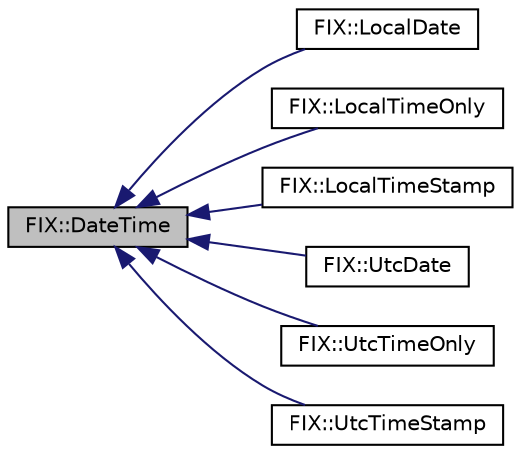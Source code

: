 digraph "FIX::DateTime"
{
  edge [fontname="Helvetica",fontsize="10",labelfontname="Helvetica",labelfontsize="10"];
  node [fontname="Helvetica",fontsize="10",shape=record];
  rankdir="LR";
  Node0 [label="FIX::DateTime",height=0.2,width=0.4,color="black", fillcolor="grey75", style="filled", fontcolor="black"];
  Node0 -> Node1 [dir="back",color="midnightblue",fontsize="10",style="solid",fontname="Helvetica"];
  Node1 [label="FIX::LocalDate",height=0.2,width=0.4,color="black", fillcolor="white", style="filled",URL="$class_f_i_x_1_1_local_date.html",tooltip="Date only represented in local time. "];
  Node0 -> Node2 [dir="back",color="midnightblue",fontsize="10",style="solid",fontname="Helvetica"];
  Node2 [label="FIX::LocalTimeOnly",height=0.2,width=0.4,color="black", fillcolor="white", style="filled",URL="$class_f_i_x_1_1_local_time_only.html",tooltip="Time only represented in local time. "];
  Node0 -> Node3 [dir="back",color="midnightblue",fontsize="10",style="solid",fontname="Helvetica"];
  Node3 [label="FIX::LocalTimeStamp",height=0.2,width=0.4,color="black", fillcolor="white", style="filled",URL="$class_f_i_x_1_1_local_time_stamp.html",tooltip="Date and Time represented in local time. "];
  Node0 -> Node4 [dir="back",color="midnightblue",fontsize="10",style="solid",fontname="Helvetica"];
  Node4 [label="FIX::UtcDate",height=0.2,width=0.4,color="black", fillcolor="white", style="filled",URL="$class_f_i_x_1_1_utc_date.html",tooltip="Date only represented in UTC. "];
  Node0 -> Node5 [dir="back",color="midnightblue",fontsize="10",style="solid",fontname="Helvetica"];
  Node5 [label="FIX::UtcTimeOnly",height=0.2,width=0.4,color="black", fillcolor="white", style="filled",URL="$class_f_i_x_1_1_utc_time_only.html",tooltip="Time only represented in UTC. "];
  Node0 -> Node6 [dir="back",color="midnightblue",fontsize="10",style="solid",fontname="Helvetica"];
  Node6 [label="FIX::UtcTimeStamp",height=0.2,width=0.4,color="black", fillcolor="white", style="filled",URL="$class_f_i_x_1_1_utc_time_stamp.html",tooltip="Date and Time represented in UTC. "];
}
